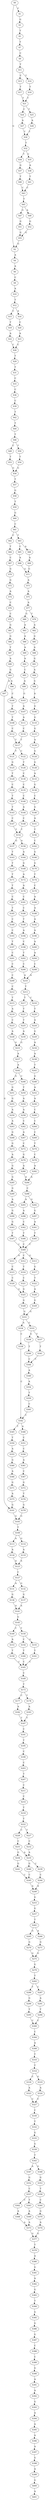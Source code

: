 strict digraph  {
	S0 -> S1 [ label = C ];
	S0 -> S2 [ label = G ];
	S1 -> S3 [ label = G ];
	S2 -> S4 [ label = A ];
	S3 -> S5 [ label = T ];
	S4 -> S6 [ label = A ];
	S5 -> S7 [ label = T ];
	S6 -> S8 [ label = C ];
	S7 -> S9 [ label = C ];
	S8 -> S10 [ label = A ];
	S9 -> S11 [ label = T ];
	S10 -> S12 [ label = T ];
	S11 -> S13 [ label = C ];
	S11 -> S14 [ label = T ];
	S12 -> S15 [ label = C ];
	S12 -> S16 [ label = A ];
	S13 -> S17 [ label = T ];
	S14 -> S18 [ label = T ];
	S15 -> S19 [ label = T ];
	S16 -> S20 [ label = C ];
	S17 -> S21 [ label = T ];
	S18 -> S21 [ label = T ];
	S19 -> S22 [ label = A ];
	S20 -> S23 [ label = A ];
	S21 -> S24 [ label = C ];
	S21 -> S25 [ label = T ];
	S22 -> S26 [ label = C ];
	S23 -> S26 [ label = C ];
	S24 -> S27 [ label = A ];
	S25 -> S28 [ label = A ];
	S26 -> S29 [ label = T ];
	S27 -> S30 [ label = T ];
	S28 -> S30 [ label = T ];
	S29 -> S31 [ label = T ];
	S30 -> S32 [ label = T ];
	S31 -> S33 [ label = C ];
	S32 -> S34 [ label = T ];
	S32 -> S35 [ label = C ];
	S33 -> S36 [ label = C ];
	S34 -> S37 [ label = G ];
	S35 -> S38 [ label = A ];
	S36 -> S39 [ label = C ];
	S37 -> S40 [ label = T ];
	S38 -> S41 [ label = T ];
	S39 -> S42 [ label = T ];
	S40 -> S43 [ label = C ];
	S41 -> S43 [ label = C ];
	S42 -> S44 [ label = T ];
	S43 -> S45 [ label = T ];
	S44 -> S46 [ label = T ];
	S45 -> S47 [ label = G ];
	S45 -> S48 [ label = A ];
	S46 -> S49 [ label = C ];
	S46 -> S50 [ label = T ];
	S47 -> S51 [ label = G ];
	S48 -> S52 [ label = G ];
	S49 -> S53 [ label = T ];
	S50 -> S54 [ label = T ];
	S51 -> S55 [ label = G ];
	S52 -> S55 [ label = G ];
	S53 -> S56 [ label = G ];
	S54 -> S56 [ label = G ];
	S55 -> S2 [ label = G ];
	S56 -> S57 [ label = T ];
	S57 -> S58 [ label = G ];
	S58 -> S59 [ label = T ];
	S59 -> S60 [ label = G ];
	S60 -> S61 [ label = C ];
	S61 -> S62 [ label = C ];
	S61 -> S63 [ label = T ];
	S62 -> S64 [ label = T ];
	S63 -> S65 [ label = C ];
	S63 -> S66 [ label = A ];
	S64 -> S67 [ label = C ];
	S65 -> S68 [ label = A ];
	S66 -> S69 [ label = A ];
	S67 -> S70 [ label = G ];
	S68 -> S71 [ label = G ];
	S69 -> S71 [ label = G ];
	S70 -> S72 [ label = G ];
	S71 -> S73 [ label = A ];
	S72 -> S74 [ label = A ];
	S73 -> S75 [ label = A ];
	S74 -> S76 [ label = C ];
	S75 -> S77 [ label = A ];
	S76 -> S78 [ label = C ];
	S77 -> S79 [ label = T ];
	S77 -> S80 [ label = G ];
	S78 -> S81 [ label = G ];
	S79 -> S82 [ label = A ];
	S80 -> S83 [ label = A ];
	S81 -> S84 [ label = G ];
	S82 -> S85 [ label = G ];
	S83 -> S86 [ label = A ];
	S84 -> S87 [ label = T ];
	S85 -> S88 [ label = A ];
	S86 -> S89 [ label = A ];
	S87 -> S90 [ label = A ];
	S88 -> S91 [ label = G ];
	S89 -> S92 [ label = A ];
	S90 -> S93 [ label = G ];
	S91 -> S94 [ label = A ];
	S92 -> S95 [ label = C ];
	S93 -> S96 [ label = A ];
	S93 -> S97 [ label = A ];
	S94 -> S98 [ label = G ];
	S95 -> S99 [ label = A ];
	S96 -> S100 [ label = C ];
	S97 -> S101 [ label = G ];
	S98 -> S102 [ label = A ];
	S99 -> S103 [ label = G ];
	S100 -> S104 [ label = T ];
	S101 -> S105 [ label = G ];
	S102 -> S106 [ label = G ];
	S103 -> S107 [ label = A ];
	S104 -> S108 [ label = T ];
	S105 -> S109 [ label = T ];
	S106 -> S110 [ label = G ];
	S107 -> S111 [ label = A ];
	S108 -> S112 [ label = C ];
	S109 -> S113 [ label = A ];
	S109 -> S114 [ label = G ];
	S110 -> S115 [ label = G ];
	S111 -> S116 [ label = C ];
	S112 -> S117 [ label = T ];
	S113 -> S118 [ label = A ];
	S114 -> S119 [ label = A ];
	S115 -> S120 [ label = A ];
	S116 -> S117 [ label = T ];
	S117 -> S121 [ label = T ];
	S117 -> S122 [ label = C ];
	S118 -> S123 [ label = A ];
	S119 -> S123 [ label = A ];
	S120 -> S124 [ label = G ];
	S121 -> S125 [ label = G ];
	S122 -> S126 [ label = T ];
	S123 -> S127 [ label = C ];
	S124 -> S128 [ label = G ];
	S125 -> S129 [ label = T ];
	S126 -> S130 [ label = C ];
	S127 -> S131 [ label = A ];
	S127 -> S132 [ label = G ];
	S128 -> S133 [ label = A ];
	S129 -> S134 [ label = C ];
	S130 -> S135 [ label = C ];
	S131 -> S136 [ label = G ];
	S132 -> S137 [ label = G ];
	S133 -> S138 [ label = G ];
	S134 -> S139 [ label = T ];
	S135 -> S140 [ label = C ];
	S136 -> S141 [ label = A ];
	S137 -> S141 [ label = A ];
	S138 -> S142 [ label = C ];
	S139 -> S143 [ label = T ];
	S140 -> S144 [ label = A ];
	S141 -> S145 [ label = G ];
	S142 -> S146 [ label = G ];
	S143 -> S147 [ label = C ];
	S144 -> S148 [ label = C ];
	S145 -> S149 [ label = C ];
	S145 -> S150 [ label = T ];
	S146 -> S151 [ label = A ];
	S147 -> S152 [ label = T ];
	S148 -> S152 [ label = T ];
	S149 -> S153 [ label = A ];
	S150 -> S154 [ label = C ];
	S150 -> S155 [ label = G ];
	S151 -> S156 [ label = T ];
	S152 -> S157 [ label = G ];
	S152 -> S158 [ label = A ];
	S153 -> S159 [ label = T ];
	S154 -> S160 [ label = T ];
	S155 -> S161 [ label = T ];
	S156 -> S162 [ label = C ];
	S157 -> S163 [ label = T ];
	S158 -> S164 [ label = A ];
	S159 -> S165 [ label = C ];
	S160 -> S165 [ label = C ];
	S161 -> S165 [ label = C ];
	S162 -> S166 [ label = G ];
	S163 -> S167 [ label = T ];
	S164 -> S168 [ label = G ];
	S165 -> S169 [ label = C ];
	S166 -> S170 [ label = G ];
	S167 -> S171 [ label = T ];
	S168 -> S172 [ label = A ];
	S169 -> S173 [ label = T ];
	S170 -> S174 [ label = T ];
	S171 -> S175 [ label = T ];
	S172 -> S176 [ label = A ];
	S173 -> S177 [ label = C ];
	S173 -> S178 [ label = T ];
	S174 -> S179 [ label = C ];
	S175 -> S180 [ label = C ];
	S176 -> S181 [ label = C ];
	S177 -> S182 [ label = A ];
	S178 -> S183 [ label = A ];
	S179 -> S184 [ label = A ];
	S180 -> S185 [ label = T ];
	S181 -> S186 [ label = C ];
	S182 -> S187 [ label = T ];
	S183 -> S187 [ label = T ];
	S184 -> S188 [ label = A ];
	S185 -> S189 [ label = C ];
	S186 -> S190 [ label = T ];
	S187 -> S191 [ label = C ];
	S188 -> S192 [ label = A ];
	S189 -> S193 [ label = C ];
	S190 -> S194 [ label = A ];
	S191 -> S195 [ label = T ];
	S192 -> S196 [ label = A ];
	S193 -> S197 [ label = T ];
	S194 -> S198 [ label = C ];
	S195 -> S199 [ label = C ];
	S196 -> S200 [ label = A ];
	S197 -> S201 [ label = C ];
	S198 -> S202 [ label = T ];
	S199 -> S203 [ label = C ];
	S200 -> S204 [ label = A ];
	S201 -> S205 [ label = C ];
	S202 -> S206 [ label = C ];
	S203 -> S207 [ label = T ];
	S204 -> S208 [ label = C ];
	S205 -> S209 [ label = C ];
	S206 -> S210 [ label = A ];
	S207 -> S211 [ label = C ];
	S208 -> S210 [ label = A ];
	S209 -> S212 [ label = C ];
	S210 -> S213 [ label = T ];
	S211 -> S214 [ label = C ];
	S212 -> S215 [ label = T ];
	S213 -> S216 [ label = C ];
	S213 -> S217 [ label = T ];
	S214 -> S218 [ label = T ];
	S215 -> S219 [ label = A ];
	S216 -> S220 [ label = T ];
	S217 -> S221 [ label = T ];
	S218 -> S222 [ label = T ];
	S219 -> S223 [ label = C ];
	S220 -> S224 [ label = A ];
	S221 -> S225 [ label = T ];
	S222 -> S226 [ label = C ];
	S222 -> S227 [ label = T ];
	S223 -> S228 [ label = A ];
	S224 -> S229 [ label = G ];
	S225 -> S230 [ label = A ];
	S226 -> S231 [ label = C ];
	S227 -> S232 [ label = C ];
	S228 -> S233 [ label = G ];
	S229 -> S234 [ label = A ];
	S230 -> S233 [ label = G ];
	S231 -> S235 [ label = A ];
	S231 -> S236 [ label = G ];
	S232 -> S235 [ label = A ];
	S233 -> S237 [ label = A ];
	S234 -> S238 [ label = A ];
	S235 -> S239 [ label = C ];
	S235 -> S240 [ label = G ];
	S236 -> S241 [ label = G ];
	S237 -> S242 [ label = A ];
	S238 -> S243 [ label = T ];
	S239 -> S244 [ label = C ];
	S240 -> S245 [ label = C ];
	S241 -> S245 [ label = C ];
	S242 -> S246 [ label = C ];
	S242 -> S247 [ label = G ];
	S243 -> S248 [ label = G ];
	S244 -> S249 [ label = A ];
	S245 -> S249 [ label = A ];
	S246 -> S250 [ label = T ];
	S247 -> S251 [ label = G ];
	S248 -> S252 [ label = A ];
	S249 -> S253 [ label = G ];
	S250 -> S254 [ label = A ];
	S251 -> S255 [ label = G ];
	S252 -> S256 [ label = A ];
	S253 -> S257 [ label = G ];
	S254 -> S258 [ label = A ];
	S255 -> S259 [ label = A ];
	S256 -> S260 [ label = C ];
	S257 -> S261 [ label = T ];
	S258 -> S262 [ label = C ];
	S259 -> S263 [ label = A ];
	S260 -> S264 [ label = C ];
	S261 -> S265 [ label = G ];
	S261 -> S266 [ label = A ];
	S262 -> S267 [ label = A ];
	S263 -> S268 [ label = G ];
	S264 -> S269 [ label = C ];
	S265 -> S270 [ label = G ];
	S266 -> S271 [ label = G ];
	S267 -> S272 [ label = C ];
	S268 -> S273 [ label = G ];
	S269 -> S274 [ label = T ];
	S270 -> S275 [ label = G ];
	S271 -> S275 [ label = G ];
	S272 -> S276 [ label = G ];
	S273 -> S277 [ label = A ];
	S274 -> S278 [ label = C ];
	S275 -> S279 [ label = G ];
	S276 -> S280 [ label = A ];
	S277 -> S281 [ label = G ];
	S278 -> S282 [ label = A ];
	S279 -> S283 [ label = T ];
	S280 -> S284 [ label = A ];
	S281 -> S285 [ label = G ];
	S282 -> S284 [ label = A ];
	S283 -> S286 [ label = T ];
	S283 -> S287 [ label = C ];
	S284 -> S288 [ label = C ];
	S285 -> S289 [ label = G ];
	S286 -> S290 [ label = G ];
	S287 -> S291 [ label = A ];
	S288 -> S292 [ label = G ];
	S288 -> S293 [ label = A ];
	S289 -> S294 [ label = A ];
	S290 -> S295 [ label = T ];
	S291 -> S296 [ label = T ];
	S292 -> S297 [ label = G ];
	S293 -> S298 [ label = A ];
	S294 -> S299 [ label = G ];
	S295 -> S300 [ label = C ];
	S296 -> S300 [ label = C ];
	S297 -> S301 [ label = A ];
	S298 -> S302 [ label = C ];
	S299 -> S303 [ label = G ];
	S300 -> S304 [ label = C ];
	S301 -> S305 [ label = T ];
	S302 -> S306 [ label = T ];
	S303 -> S307 [ label = T ];
	S304 -> S308 [ label = A ];
	S305 -> S309 [ label = C ];
	S306 -> S309 [ label = C ];
	S307 -> S309 [ label = C ];
	S308 -> S310 [ label = T ];
	S309 -> S311 [ label = A ];
	S309 -> S312 [ label = C ];
	S309 -> S313 [ label = G ];
	S310 -> S314 [ label = T ];
	S311 -> S315 [ label = C ];
	S312 -> S316 [ label = T ];
	S313 -> S317 [ label = G ];
	S314 -> S318 [ label = C ];
	S314 -> S319 [ label = G ];
	S315 -> S320 [ label = C ];
	S316 -> S321 [ label = C ];
	S317 -> S322 [ label = T ];
	S318 -> S323 [ label = A ];
	S319 -> S324 [ label = A ];
	S320 -> S325 [ label = G ];
	S321 -> S325 [ label = G ];
	S322 -> S326 [ label = A ];
	S323 -> S327 [ label = C ];
	S324 -> S327 [ label = C ];
	S325 -> S328 [ label = G ];
	S326 -> S329 [ label = G ];
	S327 -> S330 [ label = C ];
	S328 -> S331 [ label = G ];
	S329 -> S331 [ label = G ];
	S330 -> S332 [ label = T ];
	S331 -> S333 [ label = G ];
	S331 -> S334 [ label = A ];
	S332 -> S335 [ label = G ];
	S333 -> S336 [ label = G ];
	S333 -> S337 [ label = T ];
	S334 -> S338 [ label = C ];
	S335 -> S339 [ label = G ];
	S336 -> S340 [ label = T ];
	S337 -> S341 [ label = T ];
	S338 -> S342 [ label = C ];
	S339 -> S343 [ label = T ];
	S340 -> S344 [ label = C ];
	S341 -> S344 [ label = C ];
	S342 -> S345 [ label = T ];
	S342 -> S346 [ label = A ];
	S343 -> S347 [ label = A ];
	S343 -> S348 [ label = G ];
	S344 -> S349 [ label = A ];
	S345 -> S350 [ label = T ];
	S346 -> S351 [ label = C ];
	S347 -> S352 [ label = G ];
	S348 -> S353 [ label = G ];
	S349 -> S354 [ label = A ];
	S350 -> S355 [ label = A ];
	S351 -> S356 [ label = C ];
	S352 -> S357 [ label = C ];
	S353 -> S358 [ label = T ];
	S354 -> S359 [ label = T ];
	S355 -> S360 [ label = G ];
	S356 -> S361 [ label = A ];
	S357 -> S362 [ label = C ];
	S357 -> S363 [ label = T ];
	S358 -> S364 [ label = C ];
	S359 -> S365 [ label = C ];
	S360 -> S366 [ label = A ];
	S361 -> S367 [ label = C ];
	S362 -> S368 [ label = A ];
	S363 -> S369 [ label = A ];
	S364 -> S370 [ label = G ];
	S365 -> S342 [ label = C ];
	S366 -> S371 [ label = G ];
	S367 -> S372 [ label = G ];
	S368 -> S373 [ label = A ];
	S369 -> S373 [ label = A ];
	S370 -> S374 [ label = A ];
	S371 -> S375 [ label = A ];
	S372 -> S376 [ label = T ];
	S373 -> S377 [ label = G ];
	S374 -> S377 [ label = G ];
	S375 -> S101 [ label = G ];
	S376 -> S378 [ label = G ];
	S377 -> S379 [ label = T ];
	S378 -> S105 [ label = G ];
	S379 -> S380 [ label = A ];
	S380 -> S381 [ label = G ];
	S381 -> S382 [ label = A ];
	S382 -> S383 [ label = G ];
	S383 -> S384 [ label = T ];
	S384 -> S385 [ label = G ];
	S385 -> S386 [ label = G ];
	S386 -> S387 [ label = G ];
	S387 -> S388 [ label = C ];
	S388 -> S389 [ label = C ];
	S389 -> S390 [ label = G ];
	S390 -> S391 [ label = A ];
	S391 -> S392 [ label = A ];
	S392 -> S393 [ label = G ];
	S393 -> S394 [ label = A ];
	S394 -> S395 [ label = A ];
	S395 -> S396 [ label = A ];
	S396 -> S397 [ label = A ];
	S397 -> S398 [ label = G ];
	S398 -> S399 [ label = A ];
	S399 -> S400 [ label = G ];
	S400 -> S401 [ label = A ];
}
